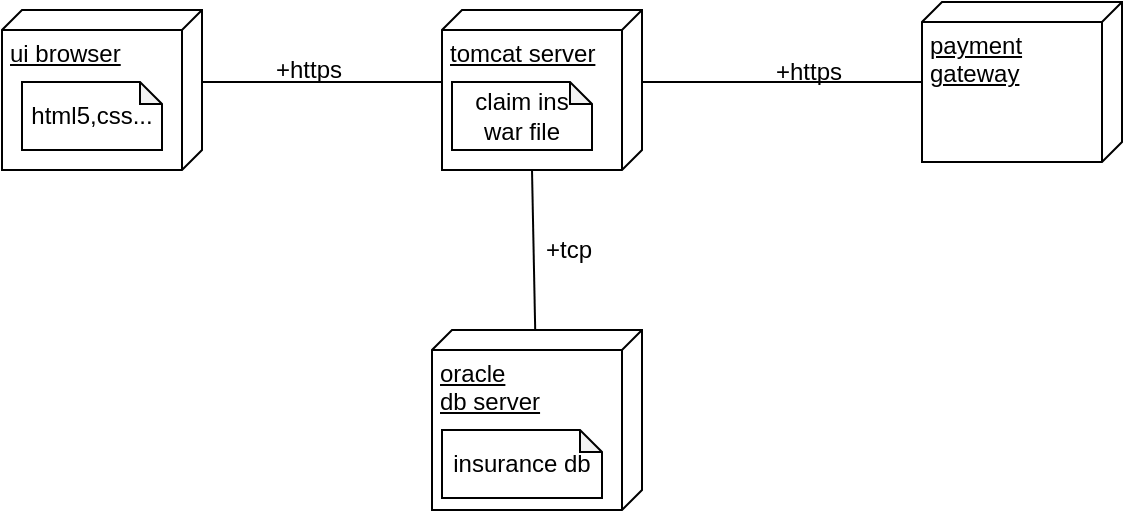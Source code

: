 <mxfile version="10.7.5" type="device"><diagram id="J-jomlSsHwDnv8W3DBcj" name="Page-1"><mxGraphModel dx="840" dy="403" grid="1" gridSize="10" guides="1" tooltips="1" connect="1" arrows="1" fold="1" page="1" pageScale="1" pageWidth="850" pageHeight="1100" math="0" shadow="0"><root><mxCell id="0"/><mxCell id="1" parent="0"/><mxCell id="xM5P-E6SgkOSSBUnapyS-28" value="ui browser" style="verticalAlign=top;align=left;spacingTop=8;spacingLeft=2;spacingRight=12;shape=cube;size=10;direction=south;fontStyle=4;html=1;" vertex="1" parent="1"><mxGeometry x="150" y="240" width="100" height="80" as="geometry"/></mxCell><mxCell id="xM5P-E6SgkOSSBUnapyS-29" value="tomcat server" style="verticalAlign=top;align=left;spacingTop=8;spacingLeft=2;spacingRight=12;shape=cube;size=10;direction=south;fontStyle=4;html=1;" vertex="1" parent="1"><mxGeometry x="370" y="240" width="100" height="80" as="geometry"/></mxCell><mxCell id="xM5P-E6SgkOSSBUnapyS-35" value="payment&lt;br&gt;gateway" style="verticalAlign=top;align=left;spacingTop=8;spacingLeft=2;spacingRight=12;shape=cube;size=10;direction=south;fontStyle=4;html=1;" vertex="1" parent="1"><mxGeometry x="610" y="236" width="100" height="80" as="geometry"/></mxCell><mxCell id="xM5P-E6SgkOSSBUnapyS-32" value="oracle&lt;br&gt;db server" style="verticalAlign=top;align=left;spacingTop=8;spacingLeft=2;spacingRight=12;shape=cube;size=10;direction=south;fontStyle=4;html=1;" vertex="1" parent="1"><mxGeometry x="365" y="400" width="105" height="90" as="geometry"/></mxCell><mxCell id="xM5P-E6SgkOSSBUnapyS-30" value="" style="line;strokeWidth=1;fillColor=none;align=left;verticalAlign=middle;spacingTop=-1;spacingLeft=3;spacingRight=3;rotatable=0;labelPosition=right;points=[];portConstraint=eastwest;" vertex="1" parent="1"><mxGeometry x="250" y="272" width="120" height="8" as="geometry"/></mxCell><mxCell id="xM5P-E6SgkOSSBUnapyS-31" value="+https" style="text;html=1;resizable=0;points=[];autosize=1;align=left;verticalAlign=top;spacingTop=-4;" vertex="1" parent="1"><mxGeometry x="285" y="260" width="50" height="20" as="geometry"/></mxCell><mxCell id="xM5P-E6SgkOSSBUnapyS-34" value="" style="endArrow=none;html=1;entryX=0;entryY=0;entryDx=80;entryDy=55;entryPerimeter=0;" edge="1" parent="1" source="xM5P-E6SgkOSSBUnapyS-32" target="xM5P-E6SgkOSSBUnapyS-29"><mxGeometry width="50" height="50" relative="1" as="geometry"><mxPoint x="150" y="550" as="sourcePoint"/><mxPoint x="200" y="500" as="targetPoint"/></mxGeometry></mxCell><mxCell id="xM5P-E6SgkOSSBUnapyS-37" value="" style="line;strokeWidth=1;fillColor=none;align=left;verticalAlign=middle;spacingTop=-1;spacingLeft=3;spacingRight=3;rotatable=0;labelPosition=right;points=[];portConstraint=eastwest;" vertex="1" parent="1"><mxGeometry x="470" y="272" width="140" height="8" as="geometry"/></mxCell><mxCell id="xM5P-E6SgkOSSBUnapyS-38" value="+https" style="text;html=1;resizable=0;points=[];autosize=1;align=left;verticalAlign=top;spacingTop=-4;" vertex="1" parent="1"><mxGeometry x="535" y="261" width="50" height="20" as="geometry"/></mxCell><mxCell id="xM5P-E6SgkOSSBUnapyS-39" value="+tcp" style="text;html=1;resizable=0;points=[];autosize=1;align=left;verticalAlign=top;spacingTop=-4;" vertex="1" parent="1"><mxGeometry x="420" y="350" width="40" height="20" as="geometry"/></mxCell><mxCell id="xM5P-E6SgkOSSBUnapyS-40" value="html5,css..." style="shape=note;whiteSpace=wrap;html=1;backgroundOutline=1;darkOpacity=0.05;size=11;" vertex="1" parent="1"><mxGeometry x="160" y="276" width="70" height="34" as="geometry"/></mxCell><mxCell id="xM5P-E6SgkOSSBUnapyS-41" value="insurance db" style="shape=note;whiteSpace=wrap;html=1;backgroundOutline=1;darkOpacity=0.05;size=11;" vertex="1" parent="1"><mxGeometry x="370" y="450" width="80" height="34" as="geometry"/></mxCell><mxCell id="xM5P-E6SgkOSSBUnapyS-42" value="claim ins war file" style="shape=note;whiteSpace=wrap;html=1;backgroundOutline=1;darkOpacity=0.05;size=11;" vertex="1" parent="1"><mxGeometry x="375" y="276" width="70" height="34" as="geometry"/></mxCell></root></mxGraphModel></diagram></mxfile>